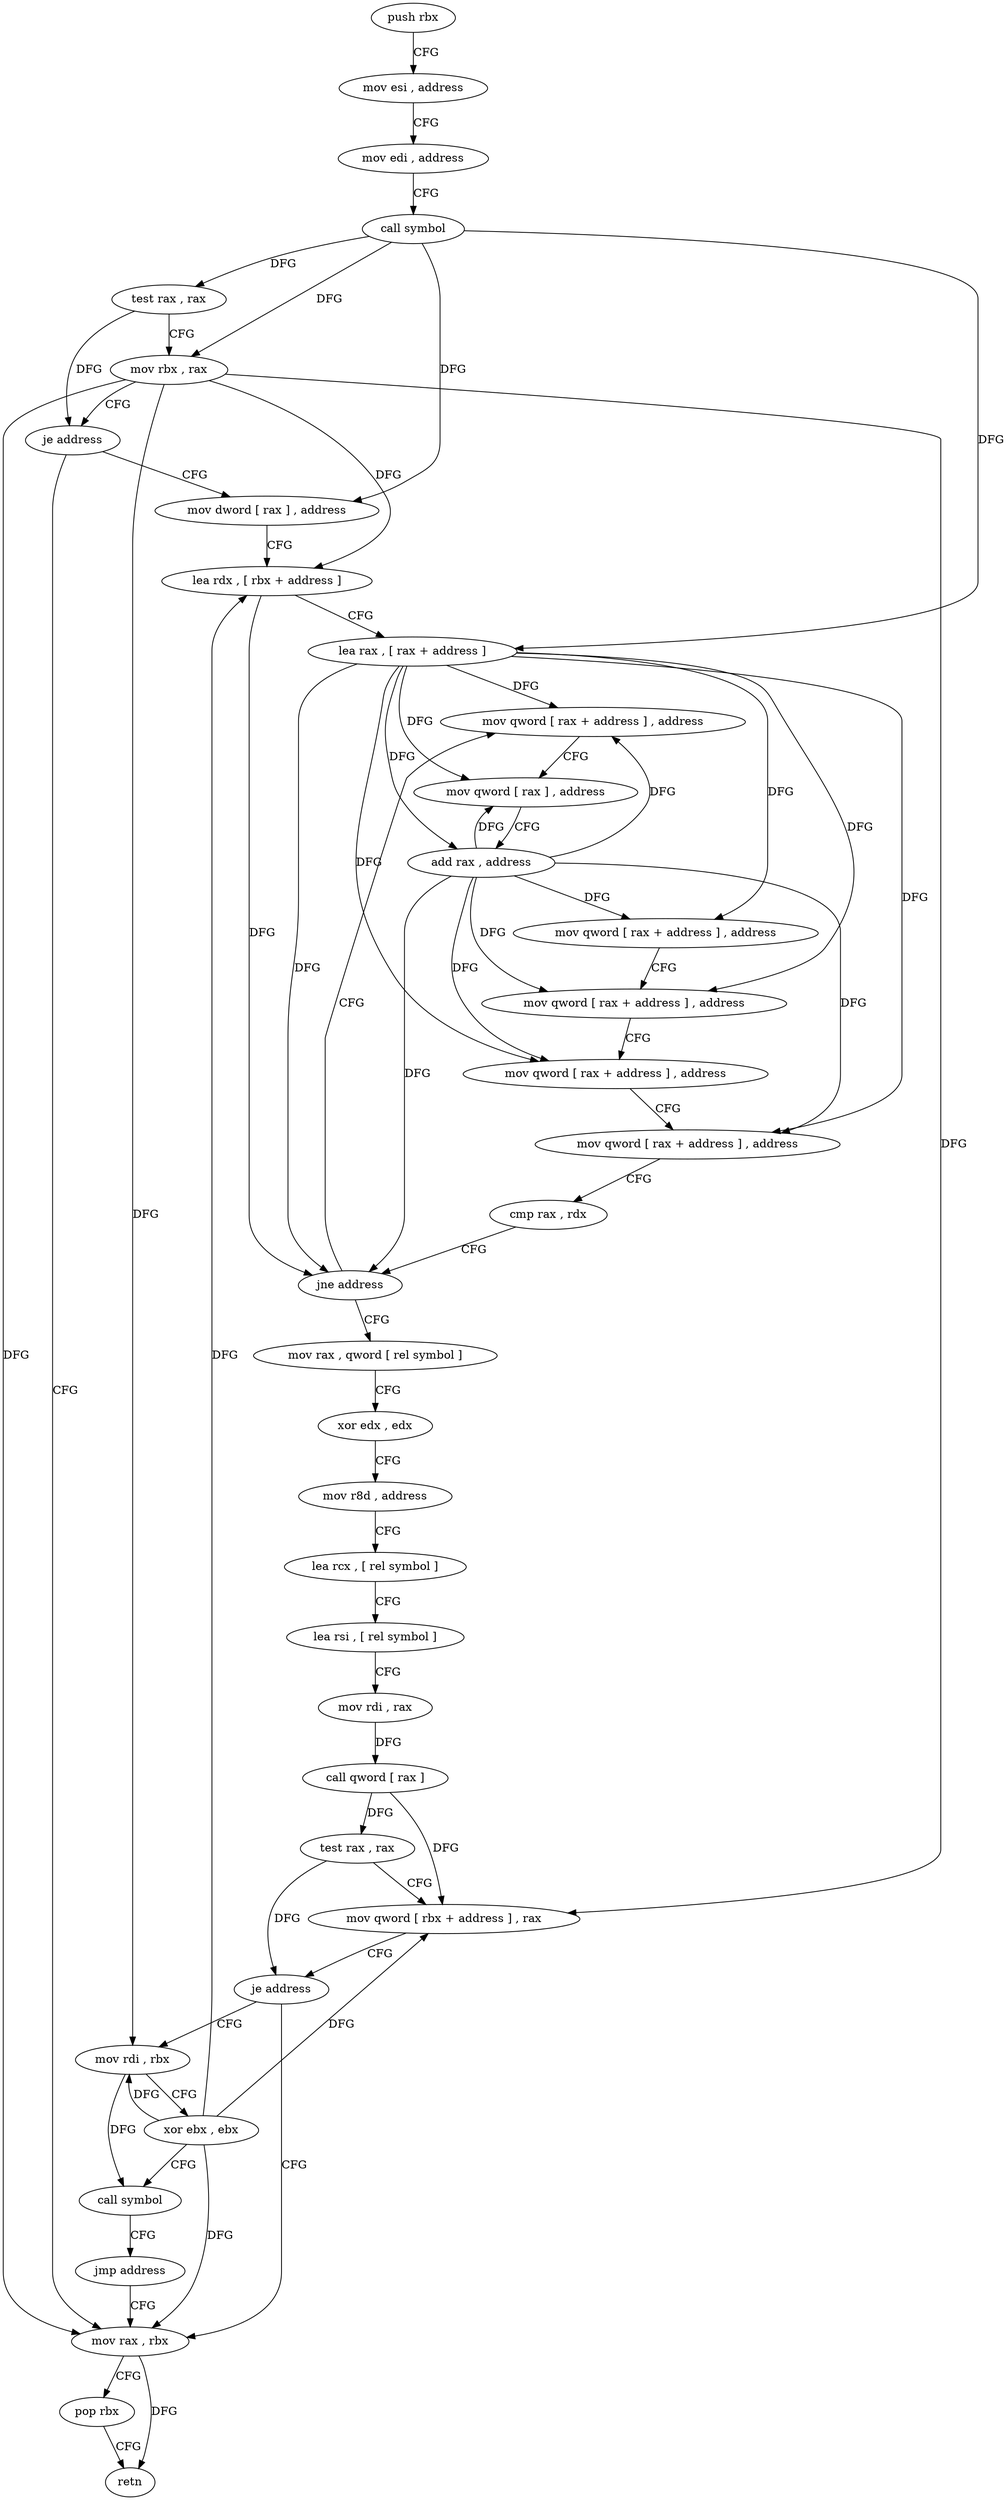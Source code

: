 digraph "func" {
"77184" [label = "push rbx" ]
"77185" [label = "mov esi , address" ]
"77190" [label = "mov edi , address" ]
"77195" [label = "call symbol" ]
"77200" [label = "test rax , rax" ]
"77203" [label = "mov rbx , rax" ]
"77206" [label = "je address" ]
"77327" [label = "mov rax , rbx" ]
"77208" [label = "mov dword [ rax ] , address" ]
"77330" [label = "pop rbx" ]
"77331" [label = "retn" ]
"77214" [label = "lea rdx , [ rbx + address ]" ]
"77218" [label = "lea rax , [ rax + address ]" ]
"77222" [label = "mov qword [ rax + address ] , address" ]
"77233" [label = "mov qword [ rax ] , address" ]
"77240" [label = "add rax , address" ]
"77244" [label = "mov qword [ rax + address ] , address" ]
"77252" [label = "mov qword [ rax + address ] , address" ]
"77260" [label = "mov qword [ rax + address ] , address" ]
"77268" [label = "mov qword [ rax + address ] , address" ]
"77276" [label = "cmp rax , rdx" ]
"77279" [label = "jne address" ]
"77281" [label = "mov rax , qword [ rel symbol ]" ]
"77288" [label = "xor edx , edx" ]
"77290" [label = "mov r8d , address" ]
"77296" [label = "lea rcx , [ rel symbol ]" ]
"77303" [label = "lea rsi , [ rel symbol ]" ]
"77310" [label = "mov rdi , rax" ]
"77313" [label = "call qword [ rax ]" ]
"77315" [label = "test rax , rax" ]
"77318" [label = "mov qword [ rbx + address ] , rax" ]
"77325" [label = "je address" ]
"77332" [label = "mov rdi , rbx" ]
"77335" [label = "xor ebx , ebx" ]
"77337" [label = "call symbol" ]
"77342" [label = "jmp address" ]
"77184" -> "77185" [ label = "CFG" ]
"77185" -> "77190" [ label = "CFG" ]
"77190" -> "77195" [ label = "CFG" ]
"77195" -> "77200" [ label = "DFG" ]
"77195" -> "77203" [ label = "DFG" ]
"77195" -> "77208" [ label = "DFG" ]
"77195" -> "77218" [ label = "DFG" ]
"77200" -> "77203" [ label = "CFG" ]
"77200" -> "77206" [ label = "DFG" ]
"77203" -> "77206" [ label = "CFG" ]
"77203" -> "77327" [ label = "DFG" ]
"77203" -> "77214" [ label = "DFG" ]
"77203" -> "77318" [ label = "DFG" ]
"77203" -> "77332" [ label = "DFG" ]
"77206" -> "77327" [ label = "CFG" ]
"77206" -> "77208" [ label = "CFG" ]
"77327" -> "77330" [ label = "CFG" ]
"77327" -> "77331" [ label = "DFG" ]
"77208" -> "77214" [ label = "CFG" ]
"77330" -> "77331" [ label = "CFG" ]
"77214" -> "77218" [ label = "CFG" ]
"77214" -> "77279" [ label = "DFG" ]
"77218" -> "77222" [ label = "DFG" ]
"77218" -> "77233" [ label = "DFG" ]
"77218" -> "77240" [ label = "DFG" ]
"77218" -> "77244" [ label = "DFG" ]
"77218" -> "77252" [ label = "DFG" ]
"77218" -> "77260" [ label = "DFG" ]
"77218" -> "77268" [ label = "DFG" ]
"77218" -> "77279" [ label = "DFG" ]
"77222" -> "77233" [ label = "CFG" ]
"77233" -> "77240" [ label = "CFG" ]
"77240" -> "77244" [ label = "DFG" ]
"77240" -> "77222" [ label = "DFG" ]
"77240" -> "77233" [ label = "DFG" ]
"77240" -> "77252" [ label = "DFG" ]
"77240" -> "77260" [ label = "DFG" ]
"77240" -> "77268" [ label = "DFG" ]
"77240" -> "77279" [ label = "DFG" ]
"77244" -> "77252" [ label = "CFG" ]
"77252" -> "77260" [ label = "CFG" ]
"77260" -> "77268" [ label = "CFG" ]
"77268" -> "77276" [ label = "CFG" ]
"77276" -> "77279" [ label = "CFG" ]
"77279" -> "77222" [ label = "CFG" ]
"77279" -> "77281" [ label = "CFG" ]
"77281" -> "77288" [ label = "CFG" ]
"77288" -> "77290" [ label = "CFG" ]
"77290" -> "77296" [ label = "CFG" ]
"77296" -> "77303" [ label = "CFG" ]
"77303" -> "77310" [ label = "CFG" ]
"77310" -> "77313" [ label = "DFG" ]
"77313" -> "77315" [ label = "DFG" ]
"77313" -> "77318" [ label = "DFG" ]
"77315" -> "77318" [ label = "CFG" ]
"77315" -> "77325" [ label = "DFG" ]
"77318" -> "77325" [ label = "CFG" ]
"77325" -> "77332" [ label = "CFG" ]
"77325" -> "77327" [ label = "CFG" ]
"77332" -> "77335" [ label = "CFG" ]
"77332" -> "77337" [ label = "DFG" ]
"77335" -> "77337" [ label = "CFG" ]
"77335" -> "77327" [ label = "DFG" ]
"77335" -> "77214" [ label = "DFG" ]
"77335" -> "77332" [ label = "DFG" ]
"77335" -> "77318" [ label = "DFG" ]
"77337" -> "77342" [ label = "CFG" ]
"77342" -> "77327" [ label = "CFG" ]
}
